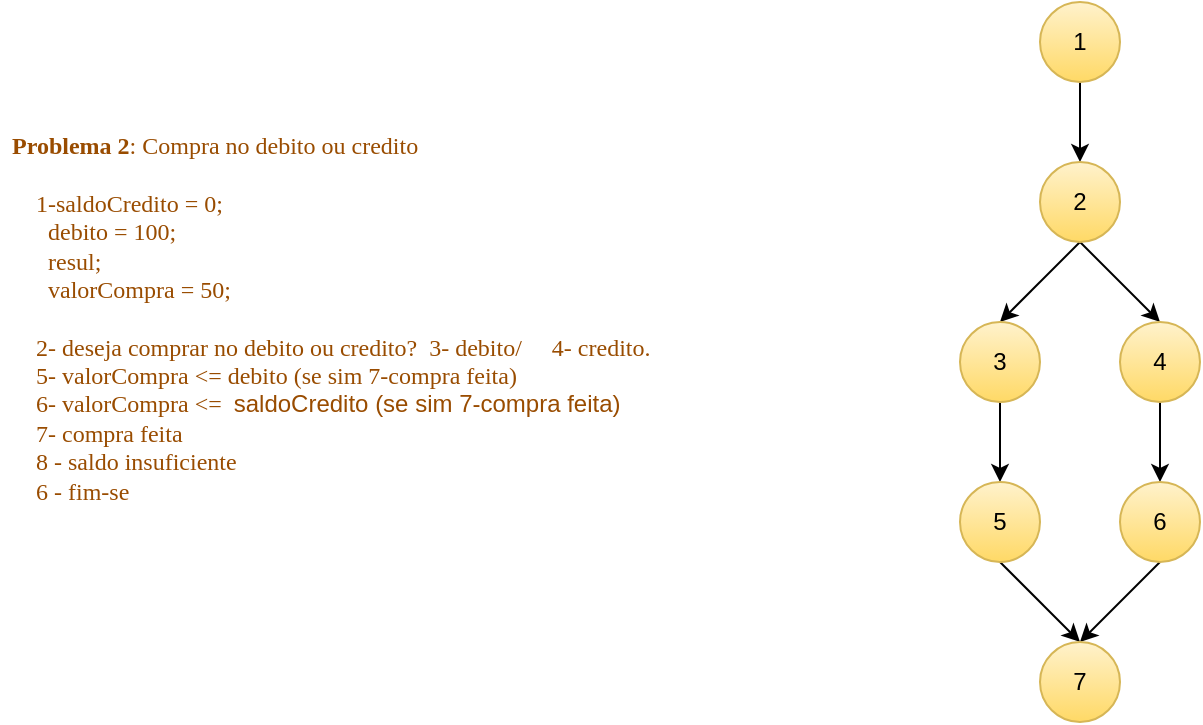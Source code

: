 <mxfile version="21.3.5" type="github">
  <diagram name="Página-1" id="gHFN58mkD_PLUvRyELKJ">
    <mxGraphModel dx="880" dy="484" grid="1" gridSize="10" guides="1" tooltips="1" connect="1" arrows="1" fold="1" page="1" pageScale="1" pageWidth="827" pageHeight="1169" math="0" shadow="0">
      <root>
        <mxCell id="0" />
        <mxCell id="1" parent="0" />
        <mxCell id="jU_Hz3wzQd2dTp-uLBH3-1" value="&lt;font color=&quot;#994c00&quot; face=&quot;Verdana&quot;&gt;&lt;b&gt;Problema 2&lt;/b&gt;: Compra no debito ou credito&lt;br&gt;&lt;br&gt;&lt;span style=&quot;&quot;&gt;&lt;span style=&quot;&quot;&gt;&amp;nbsp;&amp;nbsp;&amp;nbsp;&amp;nbsp;&lt;/span&gt;&lt;/span&gt;1-&lt;/font&gt;&lt;font face=&quot;Verdana&quot; color=&quot;#994c00&quot;&gt;saldoCredito = 0;&lt;/font&gt;&lt;font color=&quot;#994c00&quot; face=&quot;Verdana&quot;&gt;&lt;div&gt;&amp;nbsp;&lt;span style=&quot;&quot;&gt;&lt;span style=&quot;&quot;&gt;&amp;nbsp;&amp;nbsp;&amp;nbsp;&amp;nbsp; &lt;/span&gt;&lt;/span&gt;debito = 100;&lt;/div&gt;&lt;div&gt;&amp;nbsp; &lt;span style=&quot;&quot;&gt;&lt;span style=&quot;&quot;&gt;&amp;nbsp;&amp;nbsp;&amp;nbsp;&amp;nbsp;&lt;/span&gt;&lt;/span&gt;resul;&lt;/div&gt;&lt;div&gt;&amp;nbsp; &lt;span style=&quot;&quot;&gt;&lt;span style=&quot;&quot;&gt;&amp;nbsp;&amp;nbsp;&amp;nbsp;&amp;nbsp;&lt;/span&gt;&lt;/span&gt;valorCompra = 50;&lt;/div&gt;&lt;br&gt;&lt;span style=&quot;&quot;&gt;&lt;span style=&quot;&quot;&gt;&amp;nbsp;&amp;nbsp;&amp;nbsp;&amp;nbsp;&lt;/span&gt;&lt;/span&gt;2- deseja comprar no debito ou credito?&amp;nbsp; 3- debito/ &lt;span style=&quot;&quot;&gt;&lt;span style=&quot;&quot;&gt;&amp;nbsp;&amp;nbsp;&amp;nbsp;&amp;nbsp;&lt;/span&gt;&lt;/span&gt;4-&amp;nbsp;credito.&lt;br&gt;&lt;span style=&quot;&quot;&gt;&lt;span style=&quot;&quot;&gt;&amp;nbsp; &amp;nbsp; 5&lt;/span&gt;&lt;/span&gt;- valorCompra &amp;lt;= debito (se sim 7-compra feita)&lt;br&gt;&amp;nbsp; &amp;nbsp; 6- valorCompra &amp;lt;=&amp;nbsp;&amp;nbsp;&lt;/font&gt;&lt;font color=&quot;#994c00&quot;&gt;saldoCredito&amp;nbsp;(se sim 7-compra feita)&lt;/font&gt;&lt;font color=&quot;#994c00&quot; face=&quot;Verdana&quot;&gt;&lt;br&gt;&lt;span style=&quot;&quot;&gt;&lt;span style=&quot;&quot;&gt;&amp;nbsp; &amp;nbsp; 7&lt;/span&gt;&lt;/span&gt;- compra feita&lt;br&gt;&amp;nbsp; &amp;nbsp; 8 - saldo insuficiente&lt;br&gt;&amp;nbsp; &amp;nbsp; 6 - fim-se&lt;/font&gt;" style="text;strokeColor=none;fillColor=none;align=left;verticalAlign=middle;spacingLeft=4;spacingRight=4;overflow=hidden;points=[[0,0.5],[1,0.5]];portConstraint=eastwest;rotatable=0;whiteSpace=wrap;html=1;" vertex="1" parent="1">
          <mxGeometry x="40" y="55" width="350" height="285" as="geometry" />
        </mxCell>
        <mxCell id="jU_Hz3wzQd2dTp-uLBH3-4" style="edgeStyle=orthogonalEdgeStyle;rounded=0;orthogonalLoop=1;jettySize=auto;html=1;exitX=0.5;exitY=1;exitDx=0;exitDy=0;entryX=0.5;entryY=0;entryDx=0;entryDy=0;" edge="1" parent="1" source="jU_Hz3wzQd2dTp-uLBH3-2" target="jU_Hz3wzQd2dTp-uLBH3-3">
          <mxGeometry relative="1" as="geometry" />
        </mxCell>
        <mxCell id="jU_Hz3wzQd2dTp-uLBH3-2" value="1" style="ellipse;whiteSpace=wrap;html=1;aspect=fixed;fillColor=#fff2cc;strokeColor=#d6b656;gradientColor=#ffd966;" vertex="1" parent="1">
          <mxGeometry x="560" y="40" width="40" height="40" as="geometry" />
        </mxCell>
        <mxCell id="jU_Hz3wzQd2dTp-uLBH3-8" style="rounded=0;orthogonalLoop=1;jettySize=auto;html=1;exitX=0.5;exitY=1;exitDx=0;exitDy=0;entryX=0.5;entryY=0;entryDx=0;entryDy=0;" edge="1" parent="1" source="jU_Hz3wzQd2dTp-uLBH3-3" target="jU_Hz3wzQd2dTp-uLBH3-6">
          <mxGeometry relative="1" as="geometry" />
        </mxCell>
        <mxCell id="jU_Hz3wzQd2dTp-uLBH3-9" style="edgeStyle=none;shape=connector;rounded=0;orthogonalLoop=1;jettySize=auto;html=1;exitX=0.5;exitY=1;exitDx=0;exitDy=0;entryX=0.5;entryY=0;entryDx=0;entryDy=0;labelBackgroundColor=default;strokeColor=default;fontFamily=Helvetica;fontSize=11;fontColor=default;endArrow=classic;" edge="1" parent="1" source="jU_Hz3wzQd2dTp-uLBH3-3" target="jU_Hz3wzQd2dTp-uLBH3-5">
          <mxGeometry relative="1" as="geometry" />
        </mxCell>
        <mxCell id="jU_Hz3wzQd2dTp-uLBH3-3" value="2" style="ellipse;whiteSpace=wrap;html=1;aspect=fixed;fillColor=#fff2cc;strokeColor=#d6b656;gradientColor=#ffd966;" vertex="1" parent="1">
          <mxGeometry x="560" y="120" width="40" height="40" as="geometry" />
        </mxCell>
        <mxCell id="jU_Hz3wzQd2dTp-uLBH3-14" style="edgeStyle=none;shape=connector;rounded=0;orthogonalLoop=1;jettySize=auto;html=1;exitX=0.5;exitY=1;exitDx=0;exitDy=0;labelBackgroundColor=default;strokeColor=default;fontFamily=Helvetica;fontSize=11;fontColor=default;endArrow=classic;" edge="1" parent="1" source="jU_Hz3wzQd2dTp-uLBH3-5" target="jU_Hz3wzQd2dTp-uLBH3-13">
          <mxGeometry relative="1" as="geometry" />
        </mxCell>
        <mxCell id="jU_Hz3wzQd2dTp-uLBH3-5" value="4" style="ellipse;whiteSpace=wrap;html=1;aspect=fixed;fillColor=#fff2cc;strokeColor=#d6b656;gradientColor=#ffd966;" vertex="1" parent="1">
          <mxGeometry x="600" y="200" width="40" height="40" as="geometry" />
        </mxCell>
        <mxCell id="jU_Hz3wzQd2dTp-uLBH3-11" style="edgeStyle=none;shape=connector;rounded=0;orthogonalLoop=1;jettySize=auto;html=1;exitX=0.5;exitY=1;exitDx=0;exitDy=0;labelBackgroundColor=default;strokeColor=default;fontFamily=Helvetica;fontSize=11;fontColor=default;endArrow=classic;" edge="1" parent="1" source="jU_Hz3wzQd2dTp-uLBH3-6" target="jU_Hz3wzQd2dTp-uLBH3-10">
          <mxGeometry relative="1" as="geometry" />
        </mxCell>
        <mxCell id="jU_Hz3wzQd2dTp-uLBH3-6" value="3" style="ellipse;whiteSpace=wrap;html=1;aspect=fixed;fillColor=#fff2cc;strokeColor=#d6b656;gradientColor=#ffd966;" vertex="1" parent="1">
          <mxGeometry x="520" y="200" width="40" height="40" as="geometry" />
        </mxCell>
        <mxCell id="jU_Hz3wzQd2dTp-uLBH3-16" style="edgeStyle=none;shape=connector;rounded=0;orthogonalLoop=1;jettySize=auto;html=1;exitX=0.5;exitY=1;exitDx=0;exitDy=0;entryX=0.5;entryY=0;entryDx=0;entryDy=0;labelBackgroundColor=default;strokeColor=default;fontFamily=Helvetica;fontSize=11;fontColor=default;endArrow=classic;" edge="1" parent="1" source="jU_Hz3wzQd2dTp-uLBH3-10" target="jU_Hz3wzQd2dTp-uLBH3-15">
          <mxGeometry relative="1" as="geometry" />
        </mxCell>
        <mxCell id="jU_Hz3wzQd2dTp-uLBH3-10" value="5" style="ellipse;whiteSpace=wrap;html=1;aspect=fixed;fillColor=#fff2cc;strokeColor=#d6b656;gradientColor=#ffd966;" vertex="1" parent="1">
          <mxGeometry x="520" y="280" width="40" height="40" as="geometry" />
        </mxCell>
        <mxCell id="jU_Hz3wzQd2dTp-uLBH3-17" style="edgeStyle=none;shape=connector;rounded=0;orthogonalLoop=1;jettySize=auto;html=1;exitX=0.5;exitY=1;exitDx=0;exitDy=0;labelBackgroundColor=default;strokeColor=default;fontFamily=Helvetica;fontSize=11;fontColor=default;endArrow=classic;" edge="1" parent="1" source="jU_Hz3wzQd2dTp-uLBH3-13">
          <mxGeometry relative="1" as="geometry">
            <mxPoint x="580" y="360" as="targetPoint" />
          </mxGeometry>
        </mxCell>
        <mxCell id="jU_Hz3wzQd2dTp-uLBH3-13" value="6" style="ellipse;whiteSpace=wrap;html=1;aspect=fixed;fillColor=#fff2cc;strokeColor=#d6b656;gradientColor=#ffd966;" vertex="1" parent="1">
          <mxGeometry x="600" y="280" width="40" height="40" as="geometry" />
        </mxCell>
        <mxCell id="jU_Hz3wzQd2dTp-uLBH3-15" value="7" style="ellipse;whiteSpace=wrap;html=1;aspect=fixed;fillColor=#fff2cc;strokeColor=#d6b656;gradientColor=#ffd966;" vertex="1" parent="1">
          <mxGeometry x="560" y="360" width="40" height="40" as="geometry" />
        </mxCell>
      </root>
    </mxGraphModel>
  </diagram>
</mxfile>
